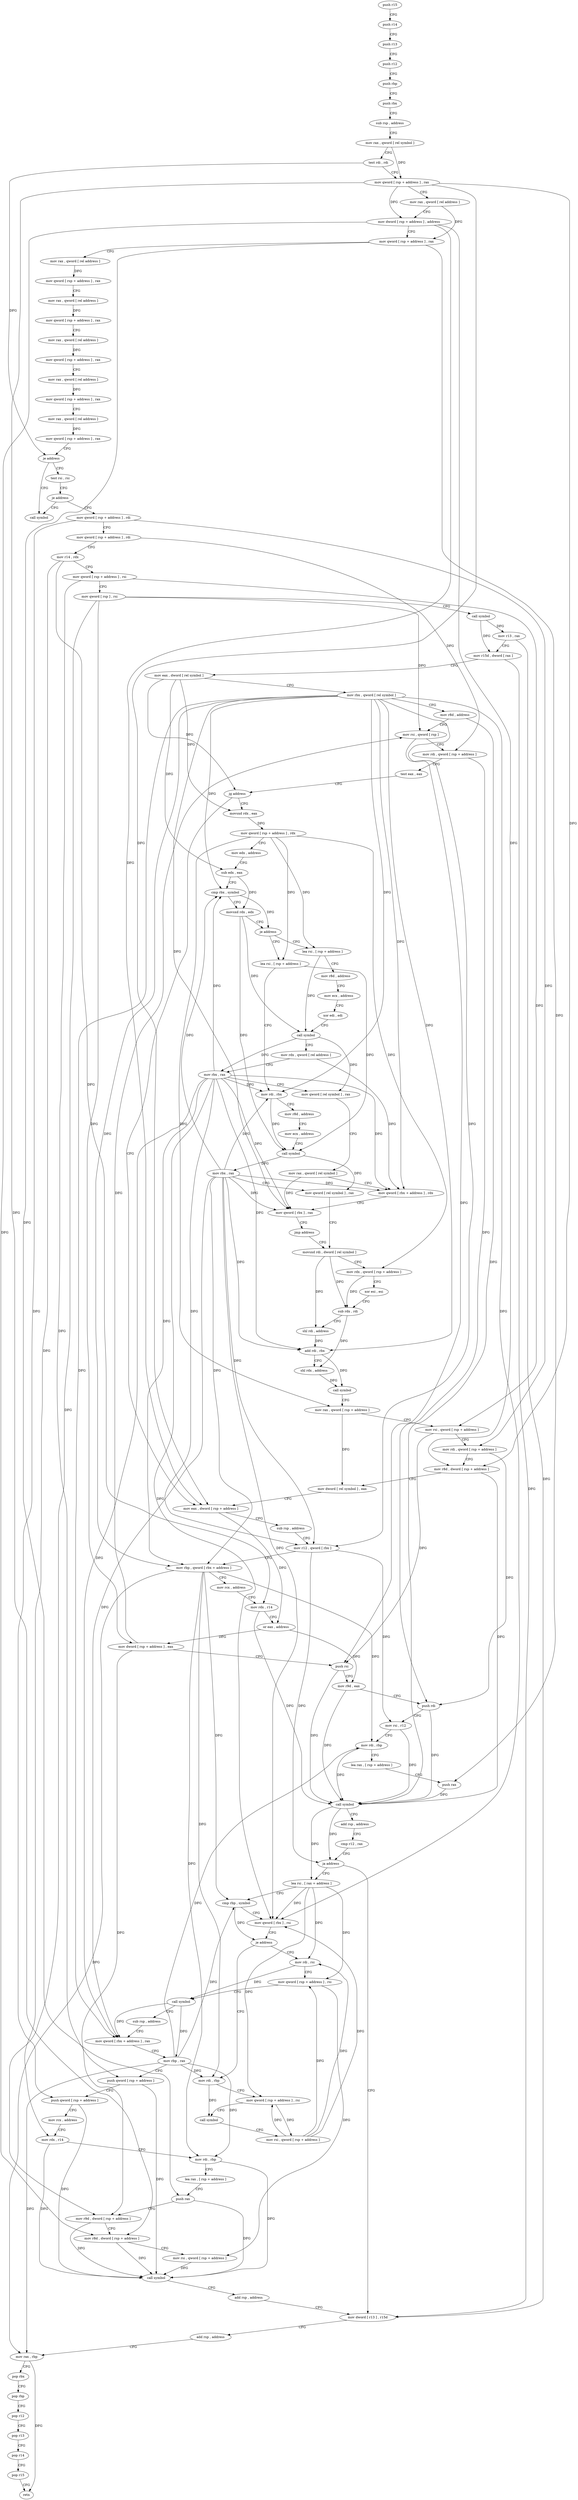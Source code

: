 digraph "func" {
"4359968" [label = "push r15" ]
"4359970" [label = "push r14" ]
"4359972" [label = "push r13" ]
"4359974" [label = "push r12" ]
"4359976" [label = "push rbp" ]
"4359977" [label = "push rbx" ]
"4359978" [label = "sub rsp , address" ]
"4359982" [label = "mov rax , qword [ rel symbol ]" ]
"4359989" [label = "test rdi , rdi" ]
"4359992" [label = "mov qword [ rsp + address ] , rax" ]
"4359997" [label = "mov rax , qword [ rel address ]" ]
"4360004" [label = "mov dword [ rsp + address ] , address" ]
"4360012" [label = "mov qword [ rsp + address ] , rax" ]
"4360017" [label = "mov rax , qword [ rel address ]" ]
"4360024" [label = "mov qword [ rsp + address ] , rax" ]
"4360029" [label = "mov rax , qword [ rel address ]" ]
"4360036" [label = "mov qword [ rsp + address ] , rax" ]
"4360041" [label = "mov rax , qword [ rel address ]" ]
"4360048" [label = "mov qword [ rsp + address ] , rax" ]
"4360053" [label = "mov rax , qword [ rel address ]" ]
"4360060" [label = "mov qword [ rsp + address ] , rax" ]
"4360065" [label = "mov rax , qword [ rel address ]" ]
"4360072" [label = "mov qword [ rsp + address ] , rax" ]
"4360077" [label = "je address" ]
"4360539" [label = "call symbol" ]
"4360083" [label = "test rsi , rsi" ]
"4360086" [label = "je address" ]
"4360092" [label = "mov qword [ rsp + address ] , rdi" ]
"4360097" [label = "mov qword [ rsp + address ] , rdi" ]
"4360102" [label = "mov r14 , rdx" ]
"4360105" [label = "mov qword [ rsp + address ] , rsi" ]
"4360110" [label = "mov qword [ rsp ] , rsi" ]
"4360114" [label = "call symbol" ]
"4360119" [label = "mov r13 , rax" ]
"4360122" [label = "mov r15d , dword [ rax ]" ]
"4360125" [label = "mov eax , dword [ rel symbol ]" ]
"4360131" [label = "mov rbx , qword [ rel symbol ]" ]
"4360138" [label = "mov r8d , address" ]
"4360144" [label = "mov rsi , qword [ rsp ]" ]
"4360148" [label = "mov rdi , qword [ rsp + address ]" ]
"4360153" [label = "test eax , eax" ]
"4360155" [label = "jg address" ]
"4360281" [label = "mov eax , dword [ rsp + address ]" ]
"4360157" [label = "movsxd rdx , eax" ]
"4360285" [label = "sub rsp , address" ]
"4360289" [label = "mov r12 , qword [ rbx ]" ]
"4360292" [label = "mov rbp , qword [ rbx + address ]" ]
"4360296" [label = "mov rcx , address" ]
"4360303" [label = "mov rdx , r14" ]
"4360306" [label = "or eax , address" ]
"4360309" [label = "mov dword [ rsp + address ] , eax" ]
"4360313" [label = "push rsi" ]
"4360314" [label = "mov r9d , eax" ]
"4360317" [label = "push rdi" ]
"4360318" [label = "mov rsi , r12" ]
"4360321" [label = "mov rdi , rbp" ]
"4360324" [label = "lea rax , [ rsp + address ]" ]
"4360329" [label = "push rax" ]
"4360330" [label = "call symbol" ]
"4360335" [label = "add rsp , address" ]
"4360339" [label = "cmp r12 , rax" ]
"4360342" [label = "ja address" ]
"4360453" [label = "mov dword [ r13 ] , r15d" ]
"4360344" [label = "lea rsi , [ rax + address ]" ]
"4360160" [label = "mov qword [ rsp + address ] , rdx" ]
"4360165" [label = "mov edx , address" ]
"4360170" [label = "sub edx , eax" ]
"4360172" [label = "cmp rbx , symbol" ]
"4360179" [label = "movsxd rdx , edx" ]
"4360182" [label = "je address" ]
"4360480" [label = "lea rsi , [ rsp + address ]" ]
"4360188" [label = "lea rsi , [ rsp + address ]" ]
"4360457" [label = "add rsp , address" ]
"4360461" [label = "mov rax , rbp" ]
"4360464" [label = "pop rbx" ]
"4360465" [label = "pop rbp" ]
"4360466" [label = "pop r12" ]
"4360468" [label = "pop r13" ]
"4360470" [label = "pop r14" ]
"4360472" [label = "pop r15" ]
"4360474" [label = "retn" ]
"4360348" [label = "cmp rbp , symbol" ]
"4360355" [label = "mov qword [ rbx ] , rsi" ]
"4360358" [label = "je address" ]
"4360378" [label = "mov rdi , rsi" ]
"4360360" [label = "mov rdi , rbp" ]
"4360485" [label = "mov r8d , address" ]
"4360491" [label = "mov ecx , address" ]
"4360496" [label = "xor edi , edi" ]
"4360498" [label = "call symbol" ]
"4360503" [label = "mov rdx , qword [ rel address ]" ]
"4360510" [label = "mov rbx , rax" ]
"4360513" [label = "mov qword [ rel symbol ] , rax" ]
"4360520" [label = "mov rax , qword [ rel symbol ]" ]
"4360527" [label = "mov qword [ rbx + address ] , rdx" ]
"4360531" [label = "mov qword [ rbx ] , rax" ]
"4360534" [label = "jmp address" ]
"4360222" [label = "movsxd rdi , dword [ rel symbol ]" ]
"4360193" [label = "mov rdi , rbx" ]
"4360196" [label = "mov r8d , address" ]
"4360202" [label = "mov ecx , address" ]
"4360207" [label = "call symbol" ]
"4360212" [label = "mov rbx , rax" ]
"4360215" [label = "mov qword [ rel symbol ] , rax" ]
"4360381" [label = "mov qword [ rsp + address ] , rsi" ]
"4360386" [label = "call symbol" ]
"4360391" [label = "sub rsp , address" ]
"4360395" [label = "mov qword [ rbx + address ] , rax" ]
"4360399" [label = "mov rbp , rax" ]
"4360402" [label = "push qword [ rsp + address ]" ]
"4360406" [label = "push qword [ rsp + address ]" ]
"4360410" [label = "mov rcx , address" ]
"4360417" [label = "mov rdx , r14" ]
"4360420" [label = "mov rdi , rbp" ]
"4360423" [label = "lea rax , [ rsp + address ]" ]
"4360428" [label = "push rax" ]
"4360429" [label = "mov r9d , dword [ rsp + address ]" ]
"4360434" [label = "mov r8d , dword [ rsp + address ]" ]
"4360439" [label = "mov rsi , qword [ rsp + address ]" ]
"4360444" [label = "call symbol" ]
"4360449" [label = "add rsp , address" ]
"4360363" [label = "mov qword [ rsp + address ] , rsi" ]
"4360368" [label = "call symbol" ]
"4360373" [label = "mov rsi , qword [ rsp + address ]" ]
"4360229" [label = "mov rdx , qword [ rsp + address ]" ]
"4360234" [label = "xor esi , esi" ]
"4360236" [label = "sub rdx , rdi" ]
"4360239" [label = "shl rdi , address" ]
"4360243" [label = "add rdi , rbx" ]
"4360246" [label = "shl rdx , address" ]
"4360250" [label = "call symbol" ]
"4360255" [label = "mov rax , qword [ rsp + address ]" ]
"4360260" [label = "mov rsi , qword [ rsp + address ]" ]
"4360265" [label = "mov rdi , qword [ rsp + address ]" ]
"4360270" [label = "mov r8d , dword [ rsp + address ]" ]
"4360275" [label = "mov dword [ rel symbol ] , eax" ]
"4359968" -> "4359970" [ label = "CFG" ]
"4359970" -> "4359972" [ label = "CFG" ]
"4359972" -> "4359974" [ label = "CFG" ]
"4359974" -> "4359976" [ label = "CFG" ]
"4359976" -> "4359977" [ label = "CFG" ]
"4359977" -> "4359978" [ label = "CFG" ]
"4359978" -> "4359982" [ label = "CFG" ]
"4359982" -> "4359989" [ label = "CFG" ]
"4359982" -> "4359992" [ label = "DFG" ]
"4359989" -> "4359992" [ label = "CFG" ]
"4359989" -> "4360077" [ label = "DFG" ]
"4359992" -> "4359997" [ label = "CFG" ]
"4359992" -> "4360004" [ label = "DFG" ]
"4359992" -> "4360281" [ label = "DFG" ]
"4359992" -> "4360434" [ label = "DFG" ]
"4359992" -> "4360270" [ label = "DFG" ]
"4359997" -> "4360004" [ label = "CFG" ]
"4359997" -> "4360012" [ label = "DFG" ]
"4360004" -> "4360012" [ label = "CFG" ]
"4360004" -> "4360281" [ label = "DFG" ]
"4360004" -> "4360434" [ label = "DFG" ]
"4360004" -> "4360270" [ label = "DFG" ]
"4360012" -> "4360017" [ label = "CFG" ]
"4360012" -> "4360329" [ label = "DFG" ]
"4360012" -> "4360428" [ label = "DFG" ]
"4360017" -> "4360024" [ label = "DFG" ]
"4360024" -> "4360029" [ label = "CFG" ]
"4360029" -> "4360036" [ label = "DFG" ]
"4360036" -> "4360041" [ label = "CFG" ]
"4360041" -> "4360048" [ label = "DFG" ]
"4360048" -> "4360053" [ label = "CFG" ]
"4360053" -> "4360060" [ label = "DFG" ]
"4360060" -> "4360065" [ label = "CFG" ]
"4360065" -> "4360072" [ label = "DFG" ]
"4360072" -> "4360077" [ label = "CFG" ]
"4360077" -> "4360539" [ label = "CFG" ]
"4360077" -> "4360083" [ label = "CFG" ]
"4360083" -> "4360086" [ label = "CFG" ]
"4360086" -> "4360539" [ label = "CFG" ]
"4360086" -> "4360092" [ label = "CFG" ]
"4360092" -> "4360097" [ label = "CFG" ]
"4360092" -> "4360406" [ label = "DFG" ]
"4360092" -> "4360265" [ label = "DFG" ]
"4360097" -> "4360102" [ label = "CFG" ]
"4360097" -> "4360148" [ label = "DFG" ]
"4360102" -> "4360105" [ label = "CFG" ]
"4360102" -> "4360303" [ label = "DFG" ]
"4360102" -> "4360417" [ label = "DFG" ]
"4360105" -> "4360110" [ label = "CFG" ]
"4360105" -> "4360402" [ label = "DFG" ]
"4360105" -> "4360260" [ label = "DFG" ]
"4360110" -> "4360114" [ label = "CFG" ]
"4360110" -> "4360144" [ label = "DFG" ]
"4360110" -> "4360309" [ label = "DFG" ]
"4360110" -> "4360429" [ label = "DFG" ]
"4360114" -> "4360119" [ label = "DFG" ]
"4360114" -> "4360122" [ label = "DFG" ]
"4360119" -> "4360122" [ label = "CFG" ]
"4360119" -> "4360453" [ label = "DFG" ]
"4360122" -> "4360125" [ label = "CFG" ]
"4360122" -> "4360453" [ label = "DFG" ]
"4360125" -> "4360131" [ label = "CFG" ]
"4360125" -> "4360155" [ label = "DFG" ]
"4360125" -> "4360157" [ label = "DFG" ]
"4360125" -> "4360170" [ label = "DFG" ]
"4360131" -> "4360138" [ label = "CFG" ]
"4360131" -> "4360289" [ label = "DFG" ]
"4360131" -> "4360292" [ label = "DFG" ]
"4360131" -> "4360172" [ label = "DFG" ]
"4360131" -> "4360355" [ label = "DFG" ]
"4360131" -> "4360527" [ label = "DFG" ]
"4360131" -> "4360531" [ label = "DFG" ]
"4360131" -> "4360193" [ label = "DFG" ]
"4360131" -> "4360395" [ label = "DFG" ]
"4360131" -> "4360243" [ label = "DFG" ]
"4360138" -> "4360144" [ label = "CFG" ]
"4360138" -> "4360330" [ label = "DFG" ]
"4360144" -> "4360148" [ label = "CFG" ]
"4360144" -> "4360313" [ label = "DFG" ]
"4360148" -> "4360153" [ label = "CFG" ]
"4360148" -> "4360317" [ label = "DFG" ]
"4360153" -> "4360155" [ label = "CFG" ]
"4360155" -> "4360281" [ label = "CFG" ]
"4360155" -> "4360157" [ label = "CFG" ]
"4360281" -> "4360285" [ label = "CFG" ]
"4360281" -> "4360306" [ label = "DFG" ]
"4360157" -> "4360160" [ label = "DFG" ]
"4360285" -> "4360289" [ label = "CFG" ]
"4360289" -> "4360292" [ label = "CFG" ]
"4360289" -> "4360318" [ label = "DFG" ]
"4360289" -> "4360342" [ label = "DFG" ]
"4360292" -> "4360296" [ label = "CFG" ]
"4360292" -> "4360321" [ label = "DFG" ]
"4360292" -> "4360461" [ label = "DFG" ]
"4360292" -> "4360348" [ label = "DFG" ]
"4360292" -> "4360420" [ label = "DFG" ]
"4360292" -> "4360360" [ label = "DFG" ]
"4360296" -> "4360303" [ label = "CFG" ]
"4360303" -> "4360306" [ label = "CFG" ]
"4360303" -> "4360330" [ label = "DFG" ]
"4360306" -> "4360309" [ label = "DFG" ]
"4360306" -> "4360314" [ label = "DFG" ]
"4360309" -> "4360313" [ label = "CFG" ]
"4360309" -> "4360144" [ label = "DFG" ]
"4360309" -> "4360429" [ label = "DFG" ]
"4360313" -> "4360314" [ label = "CFG" ]
"4360313" -> "4360330" [ label = "DFG" ]
"4360314" -> "4360317" [ label = "CFG" ]
"4360314" -> "4360330" [ label = "DFG" ]
"4360317" -> "4360318" [ label = "CFG" ]
"4360317" -> "4360330" [ label = "DFG" ]
"4360318" -> "4360321" [ label = "CFG" ]
"4360318" -> "4360330" [ label = "DFG" ]
"4360321" -> "4360324" [ label = "CFG" ]
"4360321" -> "4360330" [ label = "DFG" ]
"4360324" -> "4360329" [ label = "CFG" ]
"4360329" -> "4360330" [ label = "DFG" ]
"4360330" -> "4360335" [ label = "CFG" ]
"4360330" -> "4360342" [ label = "DFG" ]
"4360330" -> "4360344" [ label = "DFG" ]
"4360335" -> "4360339" [ label = "CFG" ]
"4360339" -> "4360342" [ label = "CFG" ]
"4360342" -> "4360453" [ label = "CFG" ]
"4360342" -> "4360344" [ label = "CFG" ]
"4360453" -> "4360457" [ label = "CFG" ]
"4360344" -> "4360348" [ label = "CFG" ]
"4360344" -> "4360355" [ label = "DFG" ]
"4360344" -> "4360378" [ label = "DFG" ]
"4360344" -> "4360381" [ label = "DFG" ]
"4360344" -> "4360363" [ label = "DFG" ]
"4360160" -> "4360165" [ label = "CFG" ]
"4360160" -> "4360229" [ label = "DFG" ]
"4360160" -> "4360255" [ label = "DFG" ]
"4360160" -> "4360480" [ label = "DFG" ]
"4360160" -> "4360188" [ label = "DFG" ]
"4360165" -> "4360170" [ label = "CFG" ]
"4360170" -> "4360172" [ label = "CFG" ]
"4360170" -> "4360179" [ label = "DFG" ]
"4360172" -> "4360179" [ label = "CFG" ]
"4360172" -> "4360182" [ label = "DFG" ]
"4360179" -> "4360182" [ label = "CFG" ]
"4360179" -> "4360498" [ label = "DFG" ]
"4360179" -> "4360207" [ label = "DFG" ]
"4360182" -> "4360480" [ label = "CFG" ]
"4360182" -> "4360188" [ label = "CFG" ]
"4360480" -> "4360485" [ label = "CFG" ]
"4360480" -> "4360498" [ label = "DFG" ]
"4360188" -> "4360193" [ label = "CFG" ]
"4360188" -> "4360207" [ label = "DFG" ]
"4360457" -> "4360461" [ label = "CFG" ]
"4360461" -> "4360464" [ label = "CFG" ]
"4360461" -> "4360474" [ label = "DFG" ]
"4360464" -> "4360465" [ label = "CFG" ]
"4360465" -> "4360466" [ label = "CFG" ]
"4360466" -> "4360468" [ label = "CFG" ]
"4360468" -> "4360470" [ label = "CFG" ]
"4360470" -> "4360472" [ label = "CFG" ]
"4360472" -> "4360474" [ label = "CFG" ]
"4360348" -> "4360355" [ label = "CFG" ]
"4360348" -> "4360358" [ label = "DFG" ]
"4360355" -> "4360358" [ label = "CFG" ]
"4360358" -> "4360378" [ label = "CFG" ]
"4360358" -> "4360360" [ label = "CFG" ]
"4360378" -> "4360381" [ label = "CFG" ]
"4360378" -> "4360386" [ label = "DFG" ]
"4360360" -> "4360363" [ label = "CFG" ]
"4360360" -> "4360368" [ label = "DFG" ]
"4360485" -> "4360491" [ label = "CFG" ]
"4360491" -> "4360496" [ label = "CFG" ]
"4360496" -> "4360498" [ label = "CFG" ]
"4360498" -> "4360503" [ label = "CFG" ]
"4360498" -> "4360510" [ label = "DFG" ]
"4360498" -> "4360513" [ label = "DFG" ]
"4360503" -> "4360510" [ label = "CFG" ]
"4360503" -> "4360527" [ label = "DFG" ]
"4360510" -> "4360513" [ label = "CFG" ]
"4360510" -> "4360289" [ label = "DFG" ]
"4360510" -> "4360292" [ label = "DFG" ]
"4360510" -> "4360172" [ label = "DFG" ]
"4360510" -> "4360355" [ label = "DFG" ]
"4360510" -> "4360527" [ label = "DFG" ]
"4360510" -> "4360531" [ label = "DFG" ]
"4360510" -> "4360193" [ label = "DFG" ]
"4360510" -> "4360395" [ label = "DFG" ]
"4360510" -> "4360243" [ label = "DFG" ]
"4360513" -> "4360520" [ label = "CFG" ]
"4360520" -> "4360527" [ label = "CFG" ]
"4360520" -> "4360531" [ label = "DFG" ]
"4360527" -> "4360531" [ label = "CFG" ]
"4360531" -> "4360534" [ label = "CFG" ]
"4360534" -> "4360222" [ label = "CFG" ]
"4360222" -> "4360229" [ label = "CFG" ]
"4360222" -> "4360236" [ label = "DFG" ]
"4360222" -> "4360239" [ label = "DFG" ]
"4360193" -> "4360196" [ label = "CFG" ]
"4360193" -> "4360207" [ label = "DFG" ]
"4360196" -> "4360202" [ label = "CFG" ]
"4360202" -> "4360207" [ label = "CFG" ]
"4360207" -> "4360212" [ label = "DFG" ]
"4360207" -> "4360215" [ label = "DFG" ]
"4360212" -> "4360215" [ label = "CFG" ]
"4360212" -> "4360289" [ label = "DFG" ]
"4360212" -> "4360292" [ label = "DFG" ]
"4360212" -> "4360172" [ label = "DFG" ]
"4360212" -> "4360193" [ label = "DFG" ]
"4360212" -> "4360355" [ label = "DFG" ]
"4360212" -> "4360527" [ label = "DFG" ]
"4360212" -> "4360531" [ label = "DFG" ]
"4360212" -> "4360395" [ label = "DFG" ]
"4360212" -> "4360243" [ label = "DFG" ]
"4360215" -> "4360222" [ label = "CFG" ]
"4360381" -> "4360386" [ label = "CFG" ]
"4360381" -> "4360439" [ label = "DFG" ]
"4360386" -> "4360391" [ label = "CFG" ]
"4360386" -> "4360395" [ label = "DFG" ]
"4360386" -> "4360399" [ label = "DFG" ]
"4360391" -> "4360395" [ label = "CFG" ]
"4360395" -> "4360399" [ label = "CFG" ]
"4360399" -> "4360402" [ label = "CFG" ]
"4360399" -> "4360321" [ label = "DFG" ]
"4360399" -> "4360461" [ label = "DFG" ]
"4360399" -> "4360348" [ label = "DFG" ]
"4360399" -> "4360420" [ label = "DFG" ]
"4360399" -> "4360360" [ label = "DFG" ]
"4360402" -> "4360406" [ label = "CFG" ]
"4360402" -> "4360444" [ label = "DFG" ]
"4360406" -> "4360410" [ label = "CFG" ]
"4360406" -> "4360444" [ label = "DFG" ]
"4360410" -> "4360417" [ label = "CFG" ]
"4360417" -> "4360420" [ label = "CFG" ]
"4360417" -> "4360444" [ label = "DFG" ]
"4360420" -> "4360423" [ label = "CFG" ]
"4360420" -> "4360444" [ label = "DFG" ]
"4360423" -> "4360428" [ label = "CFG" ]
"4360428" -> "4360429" [ label = "CFG" ]
"4360428" -> "4360444" [ label = "DFG" ]
"4360429" -> "4360434" [ label = "CFG" ]
"4360429" -> "4360444" [ label = "DFG" ]
"4360434" -> "4360439" [ label = "CFG" ]
"4360434" -> "4360444" [ label = "DFG" ]
"4360439" -> "4360444" [ label = "DFG" ]
"4360444" -> "4360449" [ label = "CFG" ]
"4360449" -> "4360453" [ label = "CFG" ]
"4360363" -> "4360368" [ label = "CFG" ]
"4360363" -> "4360373" [ label = "DFG" ]
"4360368" -> "4360373" [ label = "CFG" ]
"4360373" -> "4360378" [ label = "DFG" ]
"4360373" -> "4360355" [ label = "DFG" ]
"4360373" -> "4360381" [ label = "DFG" ]
"4360373" -> "4360363" [ label = "DFG" ]
"4360229" -> "4360234" [ label = "CFG" ]
"4360229" -> "4360236" [ label = "DFG" ]
"4360234" -> "4360236" [ label = "CFG" ]
"4360236" -> "4360239" [ label = "CFG" ]
"4360236" -> "4360246" [ label = "DFG" ]
"4360239" -> "4360243" [ label = "DFG" ]
"4360243" -> "4360246" [ label = "CFG" ]
"4360243" -> "4360250" [ label = "DFG" ]
"4360246" -> "4360250" [ label = "DFG" ]
"4360250" -> "4360255" [ label = "CFG" ]
"4360255" -> "4360260" [ label = "CFG" ]
"4360255" -> "4360275" [ label = "DFG" ]
"4360260" -> "4360265" [ label = "CFG" ]
"4360260" -> "4360313" [ label = "DFG" ]
"4360265" -> "4360270" [ label = "CFG" ]
"4360265" -> "4360317" [ label = "DFG" ]
"4360270" -> "4360275" [ label = "CFG" ]
"4360270" -> "4360330" [ label = "DFG" ]
"4360275" -> "4360281" [ label = "CFG" ]
}
